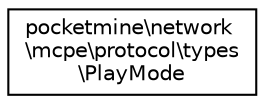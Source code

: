 digraph "Graphical Class Hierarchy"
{
 // INTERACTIVE_SVG=YES
 // LATEX_PDF_SIZE
  edge [fontname="Helvetica",fontsize="10",labelfontname="Helvetica",labelfontsize="10"];
  node [fontname="Helvetica",fontsize="10",shape=record];
  rankdir="LR";
  Node0 [label="pocketmine\\network\l\\mcpe\\protocol\\types\l\\PlayMode",height=0.2,width=0.4,color="black", fillcolor="white", style="filled",URL="$dd/d40/classpocketmine_1_1network_1_1mcpe_1_1protocol_1_1types_1_1_play_mode.html",tooltip=" "];
}
